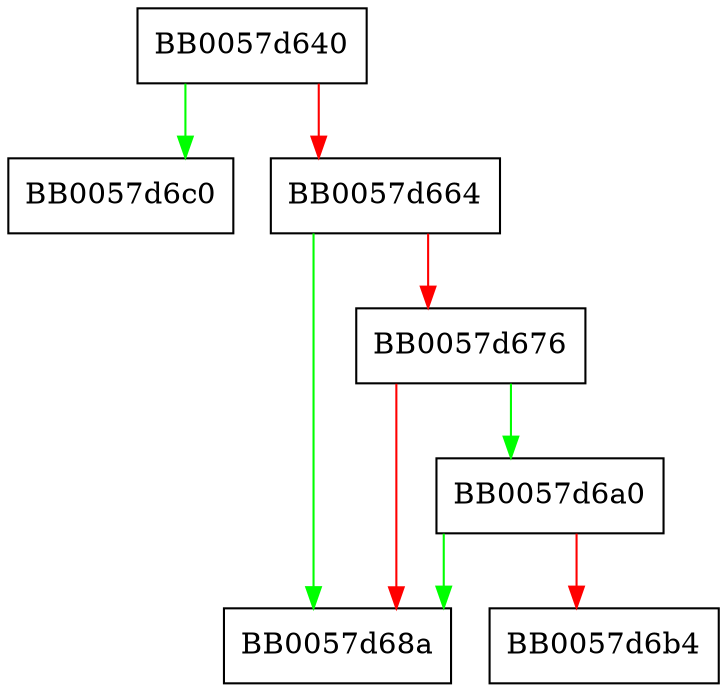 digraph dsa_pkey_import_from {
  node [shape="box"];
  graph [splines=ortho];
  BB0057d640 -> BB0057d6c0 [color="green"];
  BB0057d640 -> BB0057d664 [color="red"];
  BB0057d664 -> BB0057d68a [color="green"];
  BB0057d664 -> BB0057d676 [color="red"];
  BB0057d676 -> BB0057d6a0 [color="green"];
  BB0057d676 -> BB0057d68a [color="red"];
  BB0057d6a0 -> BB0057d68a [color="green"];
  BB0057d6a0 -> BB0057d6b4 [color="red"];
}